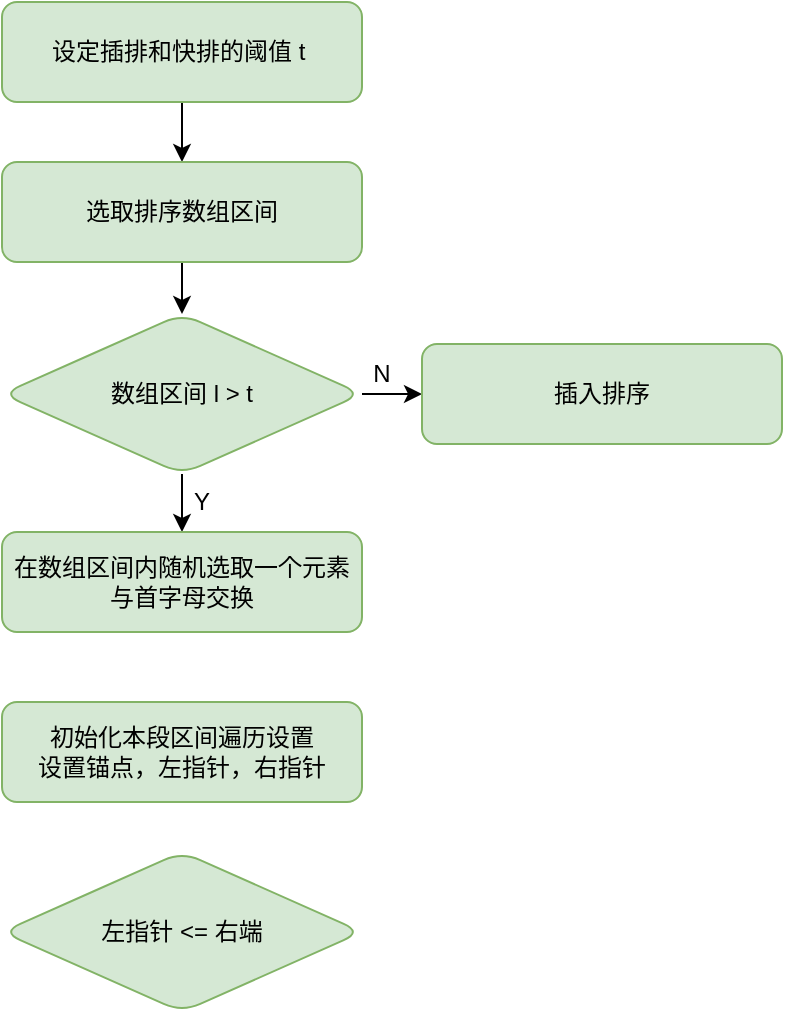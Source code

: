 <mxfile version="17.4.6" type="github">
  <diagram id="iuzk0UsQVcLq_jNyBRRj" name="第 1 页">
    <mxGraphModel dx="313" dy="174" grid="1" gridSize="10" guides="1" tooltips="1" connect="1" arrows="1" fold="1" page="1" pageScale="1" pageWidth="827" pageHeight="1169" math="0" shadow="0">
      <root>
        <mxCell id="0" />
        <mxCell id="1" parent="0" />
        <mxCell id="ARuWubajIznbRIlnUUip-6" style="edgeStyle=orthogonalEdgeStyle;rounded=0;orthogonalLoop=1;jettySize=auto;html=1;exitX=0.5;exitY=1;exitDx=0;exitDy=0;entryX=0.5;entryY=0;entryDx=0;entryDy=0;" edge="1" parent="1" source="ARuWubajIznbRIlnUUip-1" target="ARuWubajIznbRIlnUUip-2">
          <mxGeometry relative="1" as="geometry" />
        </mxCell>
        <mxCell id="ARuWubajIznbRIlnUUip-1" value="设定插排和快排的阈值 t&amp;nbsp;" style="rounded=1;whiteSpace=wrap;html=1;fillColor=#d5e8d4;strokeColor=#82b366;" vertex="1" parent="1">
          <mxGeometry x="170" y="160" width="180" height="50" as="geometry" />
        </mxCell>
        <mxCell id="ARuWubajIznbRIlnUUip-7" style="edgeStyle=orthogonalEdgeStyle;rounded=0;orthogonalLoop=1;jettySize=auto;html=1;exitX=0.5;exitY=1;exitDx=0;exitDy=0;entryX=0.5;entryY=0;entryDx=0;entryDy=0;" edge="1" parent="1" source="ARuWubajIznbRIlnUUip-2" target="ARuWubajIznbRIlnUUip-3">
          <mxGeometry relative="1" as="geometry" />
        </mxCell>
        <mxCell id="ARuWubajIznbRIlnUUip-2" value="选取排序数组区间" style="rounded=1;whiteSpace=wrap;html=1;fillColor=#d5e8d4;strokeColor=#82b366;" vertex="1" parent="1">
          <mxGeometry x="170" y="240" width="180" height="50" as="geometry" />
        </mxCell>
        <mxCell id="ARuWubajIznbRIlnUUip-8" style="edgeStyle=orthogonalEdgeStyle;rounded=0;orthogonalLoop=1;jettySize=auto;html=1;exitX=0.5;exitY=1;exitDx=0;exitDy=0;entryX=0.5;entryY=0;entryDx=0;entryDy=0;" edge="1" parent="1" source="ARuWubajIznbRIlnUUip-3" target="ARuWubajIznbRIlnUUip-4">
          <mxGeometry relative="1" as="geometry" />
        </mxCell>
        <mxCell id="ARuWubajIznbRIlnUUip-10" style="edgeStyle=orthogonalEdgeStyle;rounded=0;orthogonalLoop=1;jettySize=auto;html=1;exitX=1;exitY=0.5;exitDx=0;exitDy=0;entryX=0;entryY=0.5;entryDx=0;entryDy=0;" edge="1" parent="1" source="ARuWubajIznbRIlnUUip-3" target="ARuWubajIznbRIlnUUip-5">
          <mxGeometry relative="1" as="geometry" />
        </mxCell>
        <mxCell id="ARuWubajIznbRIlnUUip-3" value="数组区间 l &amp;gt; t" style="rhombus;whiteSpace=wrap;html=1;fillColor=#d5e8d4;strokeColor=#82b366;rounded=1;" vertex="1" parent="1">
          <mxGeometry x="170" y="316" width="180" height="80" as="geometry" />
        </mxCell>
        <mxCell id="ARuWubajIznbRIlnUUip-4" value="在数组区间内随机选取一个元素&lt;br&gt;与首字母交换" style="rounded=1;whiteSpace=wrap;html=1;fillColor=#d5e8d4;strokeColor=#82b366;" vertex="1" parent="1">
          <mxGeometry x="170" y="425" width="180" height="50" as="geometry" />
        </mxCell>
        <mxCell id="ARuWubajIznbRIlnUUip-5" value="插入排序" style="rounded=1;whiteSpace=wrap;html=1;fillColor=#d5e8d4;strokeColor=#82b366;" vertex="1" parent="1">
          <mxGeometry x="380" y="331" width="180" height="50" as="geometry" />
        </mxCell>
        <mxCell id="ARuWubajIznbRIlnUUip-11" value="Y" style="text;html=1;strokeColor=none;fillColor=none;align=center;verticalAlign=middle;whiteSpace=wrap;rounded=0;" vertex="1" parent="1">
          <mxGeometry x="240" y="395" width="60" height="30" as="geometry" />
        </mxCell>
        <mxCell id="ARuWubajIznbRIlnUUip-12" value="N" style="text;html=1;strokeColor=none;fillColor=none;align=center;verticalAlign=middle;whiteSpace=wrap;rounded=0;" vertex="1" parent="1">
          <mxGeometry x="330" y="331" width="60" height="30" as="geometry" />
        </mxCell>
        <mxCell id="ARuWubajIznbRIlnUUip-13" value="初始化本段区间遍历设置&lt;br&gt;设置锚点，左指针，右指针" style="rounded=1;whiteSpace=wrap;html=1;fillColor=#d5e8d4;strokeColor=#82b366;" vertex="1" parent="1">
          <mxGeometry x="170" y="510" width="180" height="50" as="geometry" />
        </mxCell>
        <mxCell id="ARuWubajIznbRIlnUUip-16" value="左指针 &amp;lt;= 右端" style="rhombus;whiteSpace=wrap;html=1;fillColor=#d5e8d4;strokeColor=#82b366;rounded=1;" vertex="1" parent="1">
          <mxGeometry x="170" y="585" width="180" height="80" as="geometry" />
        </mxCell>
      </root>
    </mxGraphModel>
  </diagram>
</mxfile>
